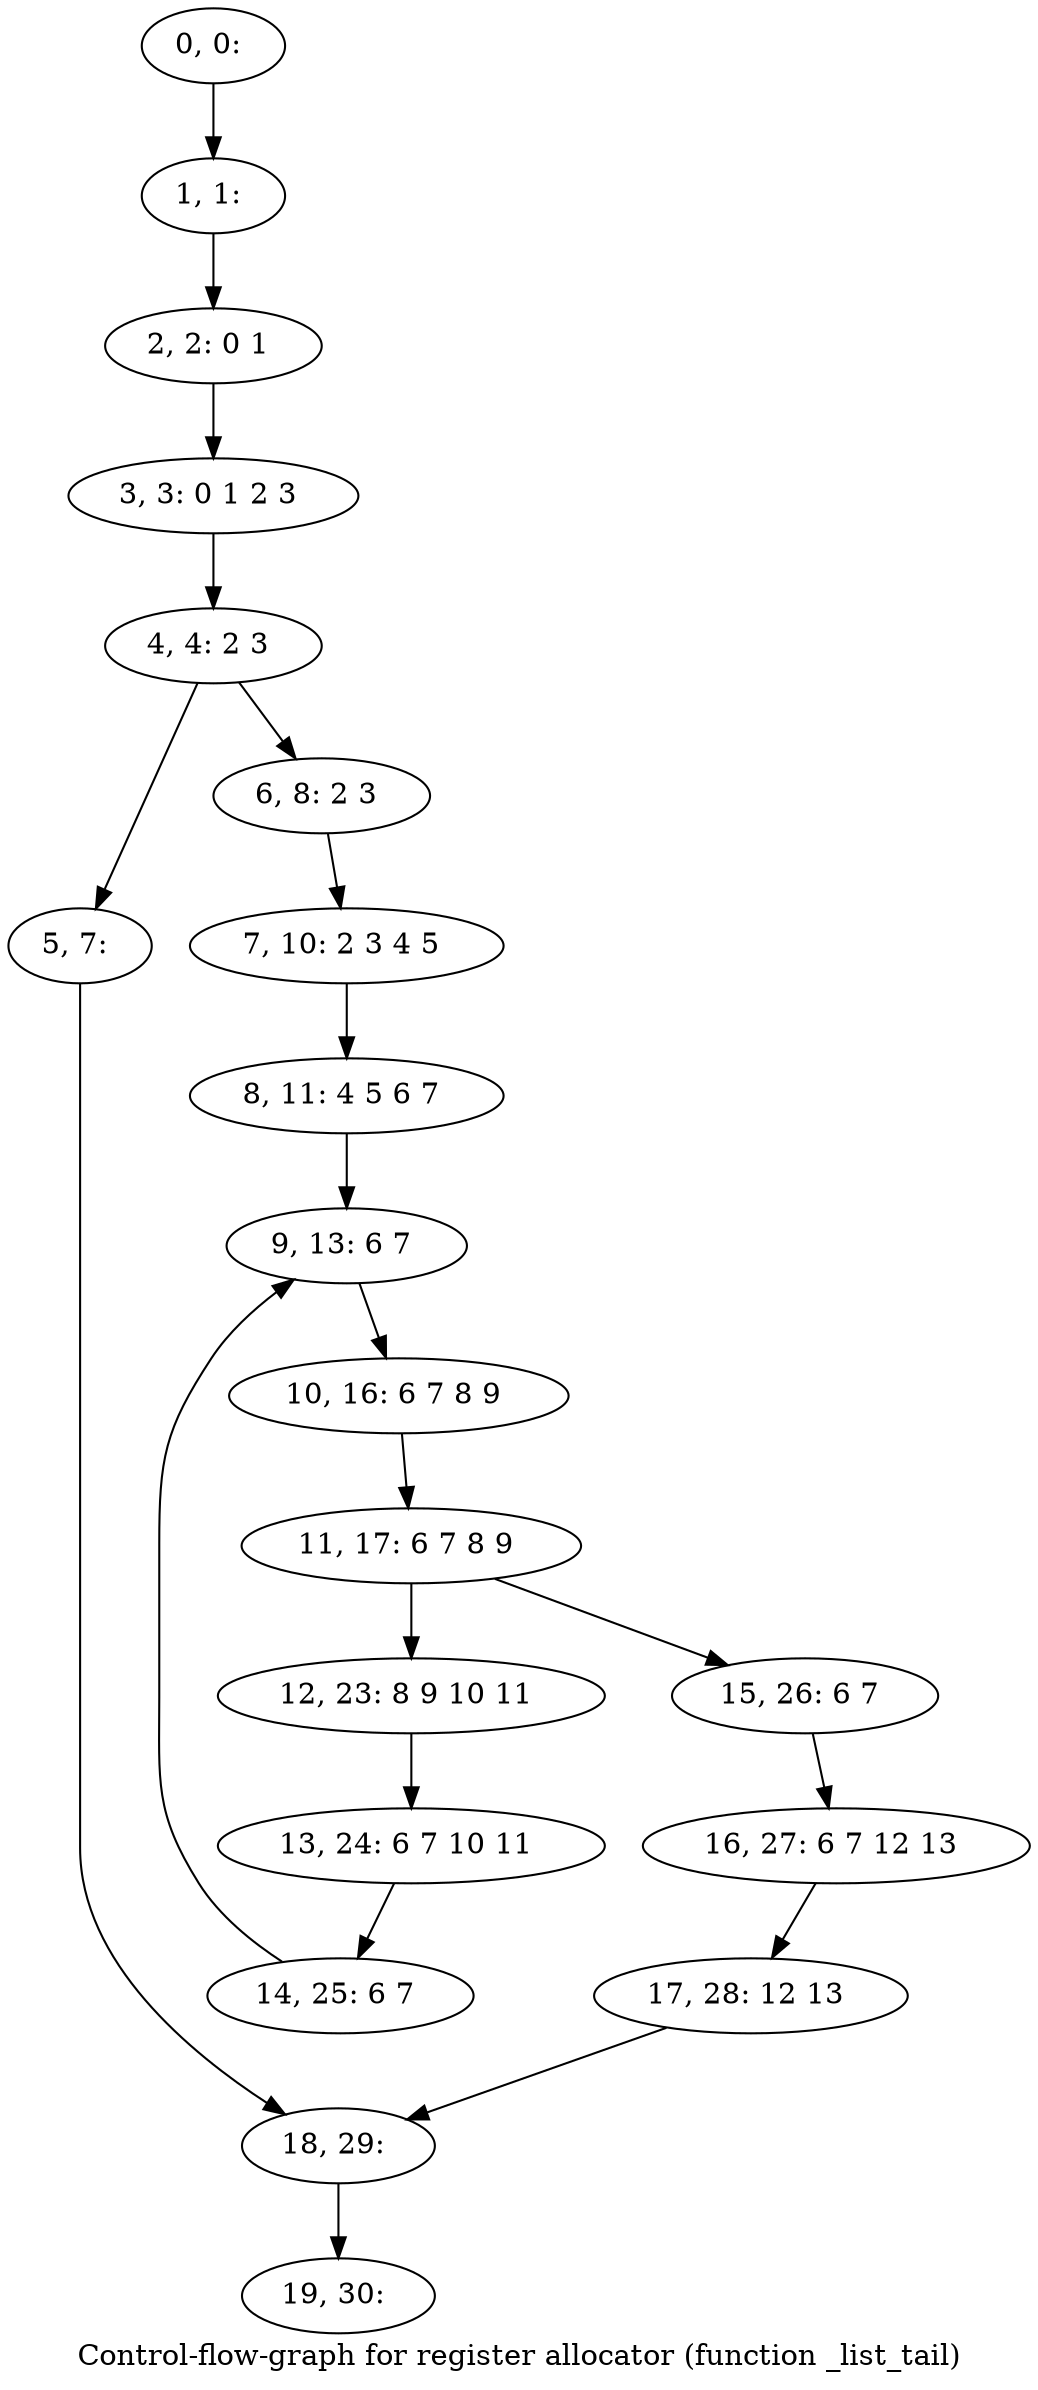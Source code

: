 digraph G {
graph [label="Control-flow-graph for register allocator (function _list_tail)"]
0[label="0, 0: "];
1[label="1, 1: "];
2[label="2, 2: 0 1 "];
3[label="3, 3: 0 1 2 3 "];
4[label="4, 4: 2 3 "];
5[label="5, 7: "];
6[label="6, 8: 2 3 "];
7[label="7, 10: 2 3 4 5 "];
8[label="8, 11: 4 5 6 7 "];
9[label="9, 13: 6 7 "];
10[label="10, 16: 6 7 8 9 "];
11[label="11, 17: 6 7 8 9 "];
12[label="12, 23: 8 9 10 11 "];
13[label="13, 24: 6 7 10 11 "];
14[label="14, 25: 6 7 "];
15[label="15, 26: 6 7 "];
16[label="16, 27: 6 7 12 13 "];
17[label="17, 28: 12 13 "];
18[label="18, 29: "];
19[label="19, 30: "];
0->1 ;
1->2 ;
2->3 ;
3->4 ;
4->5 ;
4->6 ;
5->18 ;
6->7 ;
7->8 ;
8->9 ;
9->10 ;
10->11 ;
11->12 ;
11->15 ;
12->13 ;
13->14 ;
14->9 ;
15->16 ;
16->17 ;
17->18 ;
18->19 ;
}
